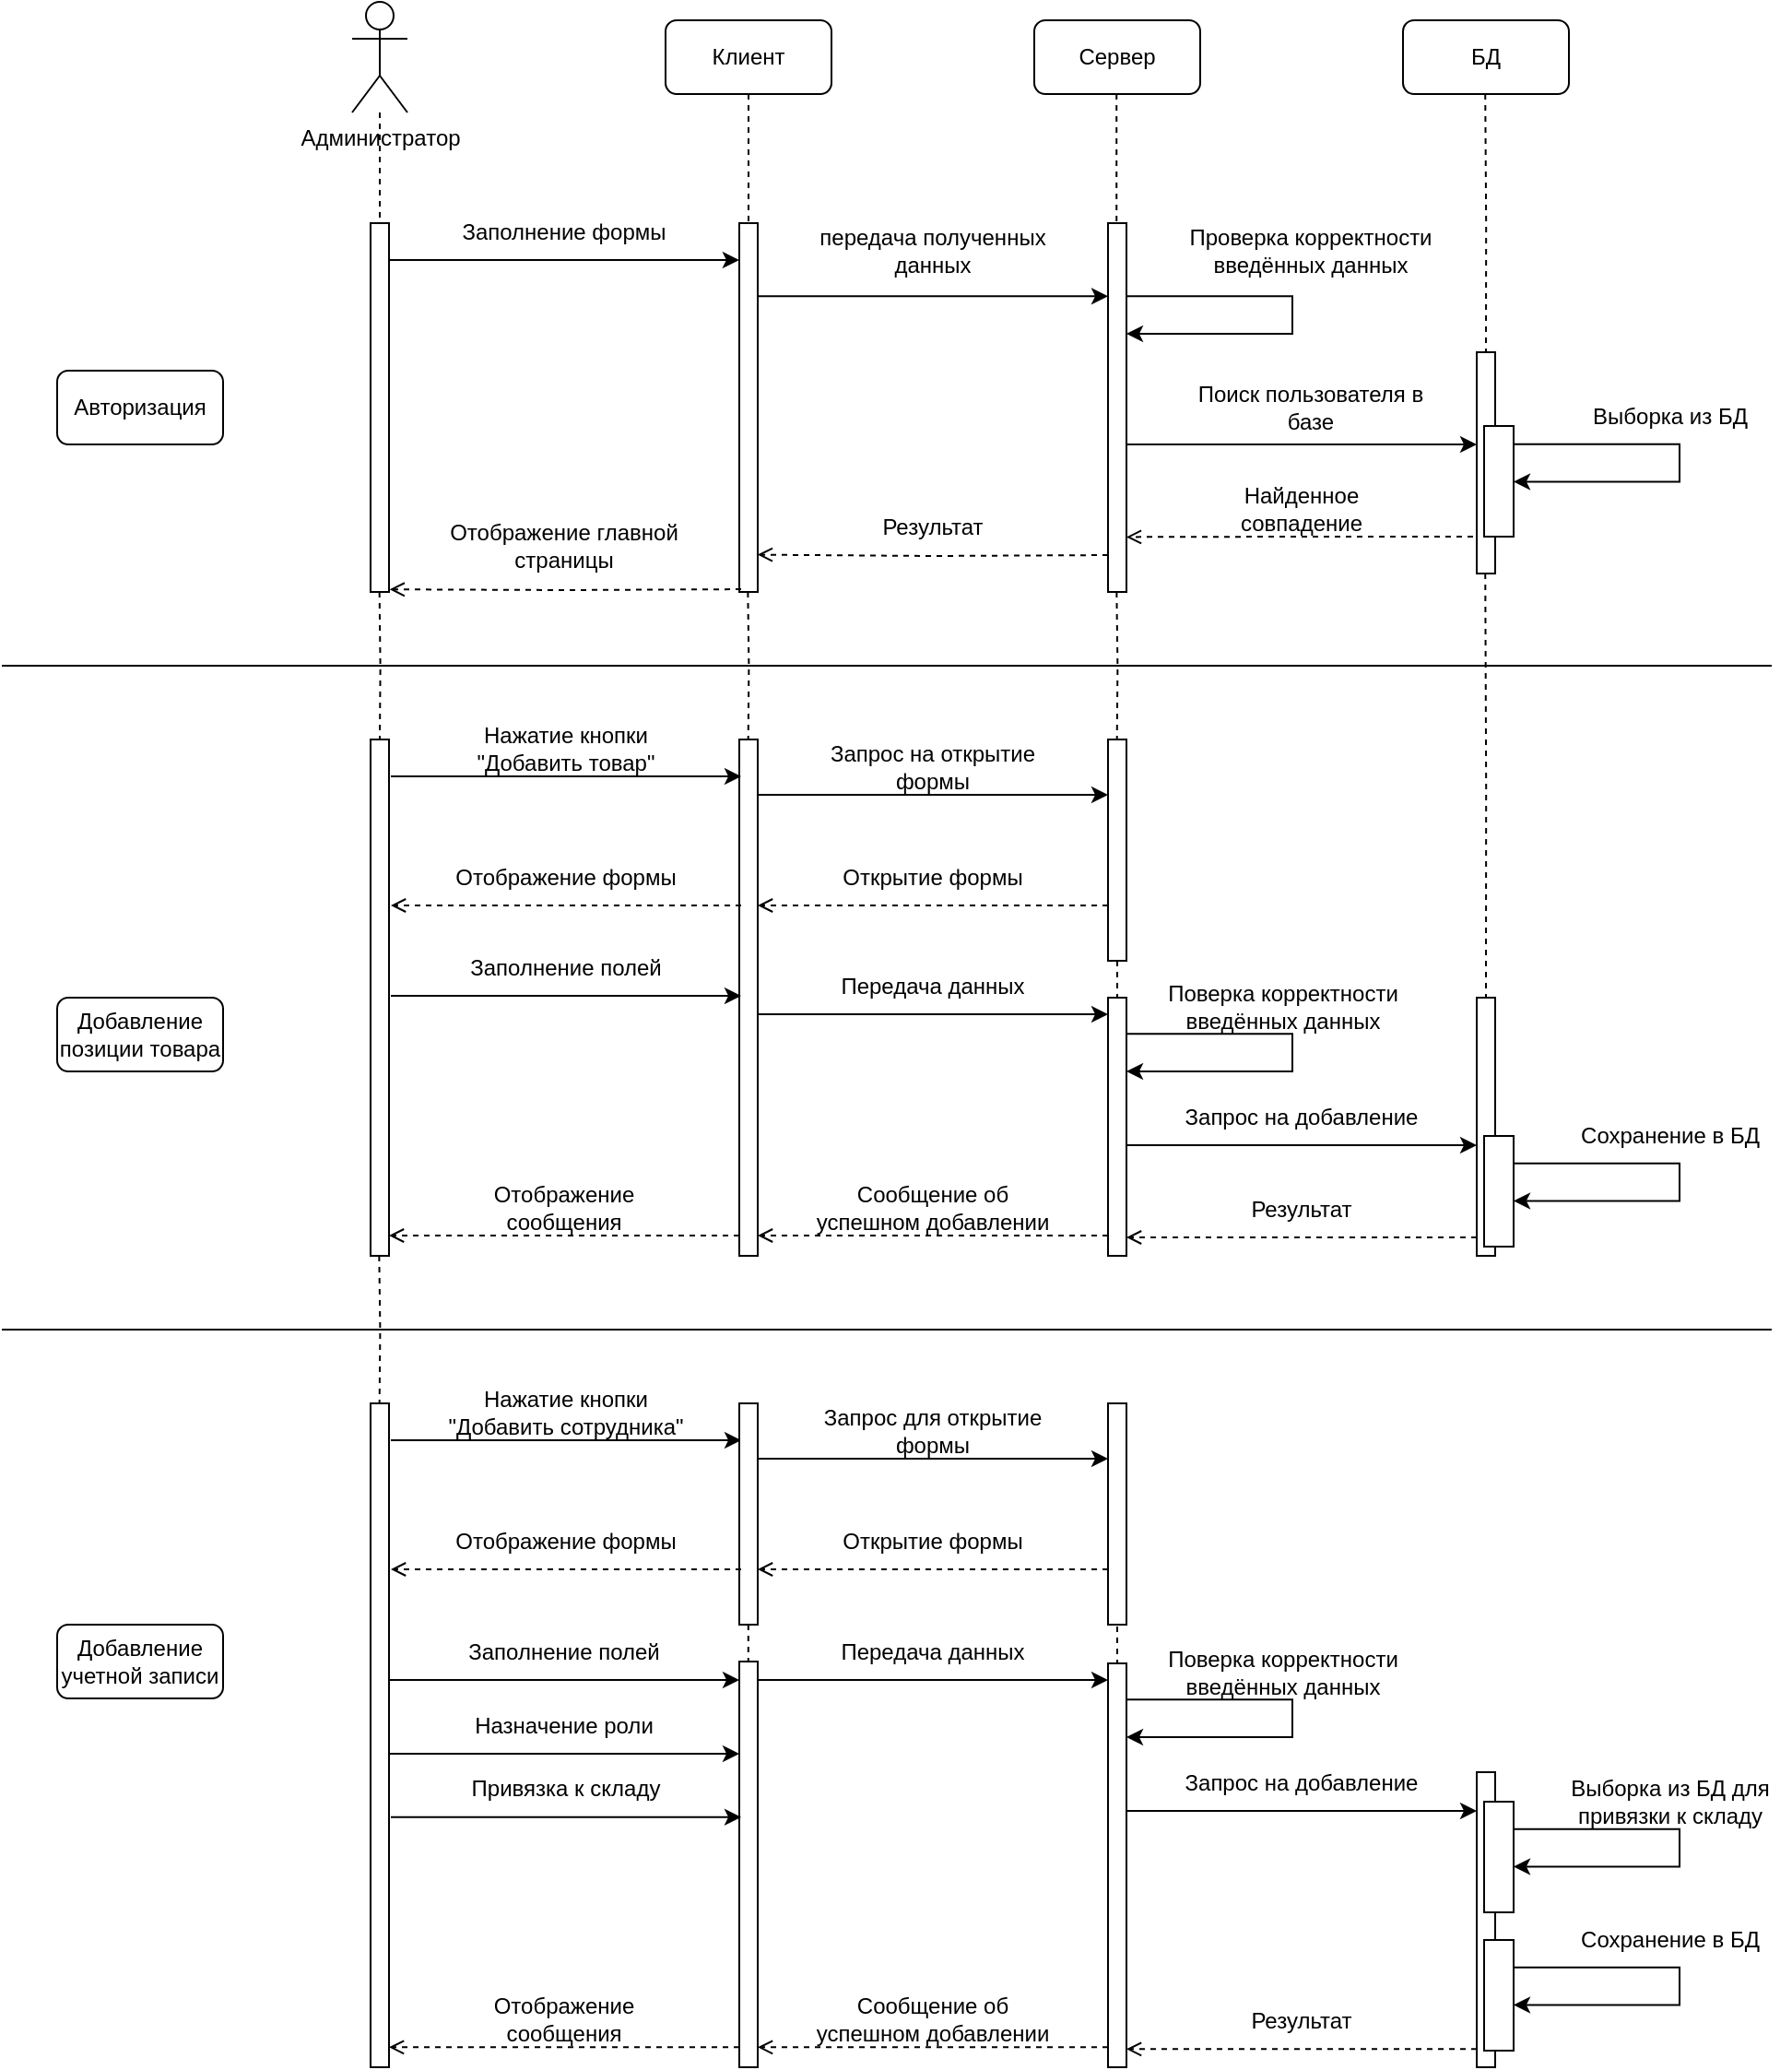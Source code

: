 <mxfile version="23.1.7" type="device">
  <diagram id="Cmftxj2f6Yi3PV9scG8a" name="Страница — 1">
    <mxGraphModel dx="4144" dy="2088" grid="1" gridSize="10" guides="1" tooltips="1" connect="1" arrows="1" fold="1" page="1" pageScale="1" pageWidth="3300" pageHeight="4681" math="0" shadow="0">
      <root>
        <mxCell id="0" />
        <mxCell id="1" parent="0" />
        <mxCell id="lHNl9456R37QV3BzGGLT-1" value="Авторизация" style="rounded=1;whiteSpace=wrap;html=1;" vertex="1" parent="1">
          <mxGeometry x="230" y="260" width="90" height="40" as="geometry" />
        </mxCell>
        <mxCell id="lHNl9456R37QV3BzGGLT-2" style="edgeStyle=orthogonalEdgeStyle;rounded=0;orthogonalLoop=1;jettySize=auto;html=1;dashed=1;endArrow=none;endFill=0;" edge="1" parent="1" source="lHNl9456R37QV3BzGGLT-3" target="lHNl9456R37QV3BzGGLT-5">
          <mxGeometry relative="1" as="geometry" />
        </mxCell>
        <mxCell id="lHNl9456R37QV3BzGGLT-3" value="Администратор" style="shape=umlActor;verticalLabelPosition=bottom;verticalAlign=top;html=1;outlineConnect=0;" vertex="1" parent="1">
          <mxGeometry x="390" y="60" width="30" height="60" as="geometry" />
        </mxCell>
        <mxCell id="lHNl9456R37QV3BzGGLT-4" style="edgeStyle=orthogonalEdgeStyle;rounded=0;orthogonalLoop=1;jettySize=auto;html=1;entryX=-0.007;entryY=0.1;entryDx=0;entryDy=0;exitX=1;exitY=0.1;exitDx=0;exitDy=0;exitPerimeter=0;entryPerimeter=0;" edge="1" parent="1" source="lHNl9456R37QV3BzGGLT-5" target="lHNl9456R37QV3BzGGLT-8">
          <mxGeometry relative="1" as="geometry" />
        </mxCell>
        <mxCell id="lHNl9456R37QV3BzGGLT-5" value="" style="rounded=0;whiteSpace=wrap;html=1;" vertex="1" parent="1">
          <mxGeometry x="400" y="180" width="10" height="200" as="geometry" />
        </mxCell>
        <mxCell id="lHNl9456R37QV3BzGGLT-6" style="edgeStyle=orthogonalEdgeStyle;rounded=0;orthogonalLoop=1;jettySize=auto;html=1;entryX=0.5;entryY=0;entryDx=0;entryDy=0;dashed=1;endArrow=none;endFill=0;" edge="1" parent="1" source="lHNl9456R37QV3BzGGLT-7" target="lHNl9456R37QV3BzGGLT-8">
          <mxGeometry relative="1" as="geometry" />
        </mxCell>
        <mxCell id="lHNl9456R37QV3BzGGLT-7" value="Клиент" style="rounded=1;whiteSpace=wrap;html=1;" vertex="1" parent="1">
          <mxGeometry x="560" y="70" width="90" height="40" as="geometry" />
        </mxCell>
        <mxCell id="lHNl9456R37QV3BzGGLT-8" value="" style="rounded=0;whiteSpace=wrap;html=1;" vertex="1" parent="1">
          <mxGeometry x="600" y="180" width="10" height="200" as="geometry" />
        </mxCell>
        <mxCell id="lHNl9456R37QV3BzGGLT-9" value="Сервер" style="rounded=1;whiteSpace=wrap;html=1;" vertex="1" parent="1">
          <mxGeometry x="760" y="70" width="90" height="40" as="geometry" />
        </mxCell>
        <mxCell id="lHNl9456R37QV3BzGGLT-10" value="" style="rounded=0;whiteSpace=wrap;html=1;" vertex="1" parent="1">
          <mxGeometry x="800" y="180" width="10" height="200" as="geometry" />
        </mxCell>
        <mxCell id="lHNl9456R37QV3BzGGLT-11" value="БД" style="rounded=1;whiteSpace=wrap;html=1;" vertex="1" parent="1">
          <mxGeometry x="960" y="70" width="90" height="40" as="geometry" />
        </mxCell>
        <mxCell id="lHNl9456R37QV3BzGGLT-12" style="edgeStyle=orthogonalEdgeStyle;rounded=0;orthogonalLoop=1;jettySize=auto;html=1;exitX=0;exitY=0.75;exitDx=0;exitDy=0;entryX=0.995;entryY=0.851;entryDx=0;entryDy=0;entryPerimeter=0;dashed=1;endArrow=open;endFill=0;" edge="1" parent="1" target="lHNl9456R37QV3BzGGLT-10">
          <mxGeometry relative="1" as="geometry">
            <mxPoint x="1004.0" y="350.04" as="sourcePoint" />
            <mxPoint x="814" y="350.84" as="targetPoint" />
            <Array as="points">
              <mxPoint x="904" y="350" />
            </Array>
          </mxGeometry>
        </mxCell>
        <mxCell id="lHNl9456R37QV3BzGGLT-13" value="" style="rounded=0;whiteSpace=wrap;html=1;" vertex="1" parent="1">
          <mxGeometry x="1000" y="250" width="10" height="120" as="geometry" />
        </mxCell>
        <mxCell id="lHNl9456R37QV3BzGGLT-14" style="edgeStyle=orthogonalEdgeStyle;rounded=0;orthogonalLoop=1;jettySize=auto;html=1;entryX=0.5;entryY=0;entryDx=0;entryDy=0;dashed=1;endArrow=none;endFill=0;" edge="1" parent="1">
          <mxGeometry relative="1" as="geometry">
            <mxPoint x="804.62" y="110" as="sourcePoint" />
            <mxPoint x="804.62" y="180" as="targetPoint" />
          </mxGeometry>
        </mxCell>
        <mxCell id="lHNl9456R37QV3BzGGLT-15" style="edgeStyle=orthogonalEdgeStyle;rounded=0;orthogonalLoop=1;jettySize=auto;html=1;dashed=1;endArrow=none;endFill=0;entryX=0.5;entryY=0;entryDx=0;entryDy=0;" edge="1" parent="1" target="lHNl9456R37QV3BzGGLT-13">
          <mxGeometry relative="1" as="geometry">
            <mxPoint x="1004.62" y="110" as="sourcePoint" />
            <mxPoint x="1005" y="230" as="targetPoint" />
          </mxGeometry>
        </mxCell>
        <mxCell id="lHNl9456R37QV3BzGGLT-16" style="edgeStyle=orthogonalEdgeStyle;rounded=0;orthogonalLoop=1;jettySize=auto;html=1;entryX=-0.007;entryY=0.1;entryDx=0;entryDy=0;exitX=1;exitY=0.1;exitDx=0;exitDy=0;exitPerimeter=0;entryPerimeter=0;" edge="1" parent="1">
          <mxGeometry relative="1" as="geometry">
            <mxPoint x="610" y="219.63" as="sourcePoint" />
            <mxPoint x="800" y="219.63" as="targetPoint" />
          </mxGeometry>
        </mxCell>
        <mxCell id="lHNl9456R37QV3BzGGLT-17" style="edgeStyle=orthogonalEdgeStyle;rounded=0;orthogonalLoop=1;jettySize=auto;html=1;entryX=-0.007;entryY=0.1;entryDx=0;entryDy=0;exitX=1;exitY=0.1;exitDx=0;exitDy=0;exitPerimeter=0;entryPerimeter=0;" edge="1" parent="1">
          <mxGeometry relative="1" as="geometry">
            <mxPoint x="810" y="300" as="sourcePoint" />
            <mxPoint x="1000" y="300" as="targetPoint" />
          </mxGeometry>
        </mxCell>
        <mxCell id="lHNl9456R37QV3BzGGLT-18" style="edgeStyle=orthogonalEdgeStyle;rounded=0;orthogonalLoop=1;jettySize=auto;html=1;exitX=1;exitY=0.1;exitDx=0;exitDy=0;exitPerimeter=0;" edge="1" parent="1">
          <mxGeometry relative="1" as="geometry">
            <mxPoint x="810" y="219.63" as="sourcePoint" />
            <mxPoint x="810" y="240" as="targetPoint" />
            <Array as="points">
              <mxPoint x="900" y="220" />
              <mxPoint x="900" y="240" />
              <mxPoint x="810" y="240" />
            </Array>
          </mxGeometry>
        </mxCell>
        <mxCell id="lHNl9456R37QV3BzGGLT-19" value="" style="rounded=0;whiteSpace=wrap;html=1;" vertex="1" parent="1">
          <mxGeometry x="1004" y="290" width="16" height="60" as="geometry" />
        </mxCell>
        <mxCell id="lHNl9456R37QV3BzGGLT-20" style="edgeStyle=orthogonalEdgeStyle;rounded=0;orthogonalLoop=1;jettySize=auto;html=1;exitX=1;exitY=0.1;exitDx=0;exitDy=0;exitPerimeter=0;" edge="1" parent="1">
          <mxGeometry relative="1" as="geometry">
            <mxPoint x="1020" y="299.85" as="sourcePoint" />
            <mxPoint x="1020" y="320.22" as="targetPoint" />
            <Array as="points">
              <mxPoint x="1110" y="300.22" />
              <mxPoint x="1110" y="320.22" />
              <mxPoint x="1020" y="320.22" />
            </Array>
          </mxGeometry>
        </mxCell>
        <mxCell id="lHNl9456R37QV3BzGGLT-21" style="edgeStyle=orthogonalEdgeStyle;rounded=0;orthogonalLoop=1;jettySize=auto;html=1;exitX=0;exitY=0.75;exitDx=0;exitDy=0;entryX=0.992;entryY=0.899;entryDx=0;entryDy=0;entryPerimeter=0;dashed=1;endArrow=open;endFill=0;" edge="1" parent="1" target="lHNl9456R37QV3BzGGLT-8">
          <mxGeometry relative="1" as="geometry">
            <mxPoint x="800" y="360" as="sourcePoint" />
            <mxPoint x="610" y="361" as="targetPoint" />
          </mxGeometry>
        </mxCell>
        <mxCell id="lHNl9456R37QV3BzGGLT-22" style="edgeStyle=orthogonalEdgeStyle;rounded=0;orthogonalLoop=1;jettySize=auto;html=1;exitX=0;exitY=0.75;exitDx=0;exitDy=0;entryX=1.034;entryY=0.993;entryDx=0;entryDy=0;entryPerimeter=0;dashed=1;endArrow=open;endFill=0;" edge="1" parent="1" target="lHNl9456R37QV3BzGGLT-5">
          <mxGeometry relative="1" as="geometry">
            <mxPoint x="601" y="378.52" as="sourcePoint" />
            <mxPoint x="411" y="379.52" as="targetPoint" />
          </mxGeometry>
        </mxCell>
        <mxCell id="lHNl9456R37QV3BzGGLT-23" value="Заполнение формы" style="text;html=1;strokeColor=none;fillColor=none;align=center;verticalAlign=middle;whiteSpace=wrap;rounded=0;" vertex="1" parent="1">
          <mxGeometry x="440" y="170" width="130" height="30" as="geometry" />
        </mxCell>
        <mxCell id="lHNl9456R37QV3BzGGLT-24" value="передача полученных данных" style="text;html=1;strokeColor=none;fillColor=none;align=center;verticalAlign=middle;whiteSpace=wrap;rounded=0;" vertex="1" parent="1">
          <mxGeometry x="640" y="180" width="130" height="30" as="geometry" />
        </mxCell>
        <mxCell id="lHNl9456R37QV3BzGGLT-25" value="Проверка корректности введённых данных" style="text;html=1;strokeColor=none;fillColor=none;align=center;verticalAlign=middle;whiteSpace=wrap;rounded=0;" vertex="1" parent="1">
          <mxGeometry x="840" y="180" width="140" height="30" as="geometry" />
        </mxCell>
        <mxCell id="lHNl9456R37QV3BzGGLT-26" value="Поиск пользователя в базе" style="text;html=1;strokeColor=none;fillColor=none;align=center;verticalAlign=middle;whiteSpace=wrap;rounded=0;" vertex="1" parent="1">
          <mxGeometry x="845" y="265" width="130" height="30" as="geometry" />
        </mxCell>
        <mxCell id="lHNl9456R37QV3BzGGLT-27" value="Выборка из БД" style="text;html=1;strokeColor=none;fillColor=none;align=center;verticalAlign=middle;whiteSpace=wrap;rounded=0;" vertex="1" parent="1">
          <mxGeometry x="1040" y="270" width="130" height="30" as="geometry" />
        </mxCell>
        <mxCell id="lHNl9456R37QV3BzGGLT-28" value="Найденное совпадение" style="text;html=1;strokeColor=none;fillColor=none;align=center;verticalAlign=middle;whiteSpace=wrap;rounded=0;" vertex="1" parent="1">
          <mxGeometry x="840" y="320" width="130" height="30" as="geometry" />
        </mxCell>
        <mxCell id="lHNl9456R37QV3BzGGLT-29" value="Результат" style="text;html=1;strokeColor=none;fillColor=none;align=center;verticalAlign=middle;whiteSpace=wrap;rounded=0;" vertex="1" parent="1">
          <mxGeometry x="640" y="330" width="130" height="30" as="geometry" />
        </mxCell>
        <mxCell id="lHNl9456R37QV3BzGGLT-30" value="Отображение главной страницы" style="text;html=1;strokeColor=none;fillColor=none;align=center;verticalAlign=middle;whiteSpace=wrap;rounded=0;" vertex="1" parent="1">
          <mxGeometry x="440" y="340" width="130" height="30" as="geometry" />
        </mxCell>
        <mxCell id="lHNl9456R37QV3BzGGLT-31" value="" style="endArrow=none;html=1;rounded=0;" edge="1" parent="1">
          <mxGeometry width="50" height="50" relative="1" as="geometry">
            <mxPoint x="200" y="420" as="sourcePoint" />
            <mxPoint x="1160" y="420" as="targetPoint" />
          </mxGeometry>
        </mxCell>
        <mxCell id="lHNl9456R37QV3BzGGLT-32" value="Добавление позиции товара" style="rounded=1;whiteSpace=wrap;html=1;" vertex="1" parent="1">
          <mxGeometry x="230" y="600" width="90" height="40" as="geometry" />
        </mxCell>
        <mxCell id="lHNl9456R37QV3BzGGLT-33" value="" style="rounded=0;whiteSpace=wrap;html=1;" vertex="1" parent="1">
          <mxGeometry x="400" y="460" width="10" height="280" as="geometry" />
        </mxCell>
        <mxCell id="lHNl9456R37QV3BzGGLT-34" style="edgeStyle=orthogonalEdgeStyle;rounded=0;orthogonalLoop=1;jettySize=auto;html=1;entryX=0.5;entryY=0;entryDx=0;entryDy=0;dashed=1;endArrow=none;endFill=0;" edge="1" parent="1" target="lHNl9456R37QV3BzGGLT-33">
          <mxGeometry relative="1" as="geometry">
            <mxPoint x="404.83" y="380" as="sourcePoint" />
            <mxPoint x="404.83" y="450" as="targetPoint" />
          </mxGeometry>
        </mxCell>
        <mxCell id="lHNl9456R37QV3BzGGLT-35" value="" style="rounded=0;whiteSpace=wrap;html=1;" vertex="1" parent="1">
          <mxGeometry x="600" y="460" width="10" height="280" as="geometry" />
        </mxCell>
        <mxCell id="lHNl9456R37QV3BzGGLT-36" style="edgeStyle=orthogonalEdgeStyle;rounded=0;orthogonalLoop=1;jettySize=auto;html=1;entryX=-0.007;entryY=0.1;entryDx=0;entryDy=0;exitX=1;exitY=0.1;exitDx=0;exitDy=0;exitPerimeter=0;entryPerimeter=0;" edge="1" parent="1">
          <mxGeometry relative="1" as="geometry">
            <mxPoint x="411" y="480" as="sourcePoint" />
            <mxPoint x="601" y="480" as="targetPoint" />
          </mxGeometry>
        </mxCell>
        <mxCell id="lHNl9456R37QV3BzGGLT-37" value="Нажатие кнопки &quot;Добавить товар&quot;" style="text;html=1;strokeColor=none;fillColor=none;align=center;verticalAlign=middle;whiteSpace=wrap;rounded=0;" vertex="1" parent="1">
          <mxGeometry x="441" y="450" width="130" height="30" as="geometry" />
        </mxCell>
        <mxCell id="lHNl9456R37QV3BzGGLT-38" value="" style="rounded=0;whiteSpace=wrap;html=1;" vertex="1" parent="1">
          <mxGeometry x="800" y="460" width="10" height="120" as="geometry" />
        </mxCell>
        <mxCell id="lHNl9456R37QV3BzGGLT-39" style="edgeStyle=orthogonalEdgeStyle;rounded=0;orthogonalLoop=1;jettySize=auto;html=1;entryX=-0.007;entryY=0.1;entryDx=0;entryDy=0;exitX=1;exitY=0.1;exitDx=0;exitDy=0;exitPerimeter=0;entryPerimeter=0;" edge="1" parent="1">
          <mxGeometry relative="1" as="geometry">
            <mxPoint x="610" y="490" as="sourcePoint" />
            <mxPoint x="800" y="490" as="targetPoint" />
          </mxGeometry>
        </mxCell>
        <mxCell id="lHNl9456R37QV3BzGGLT-40" value="Запрос на открытие формы" style="text;html=1;strokeColor=none;fillColor=none;align=center;verticalAlign=middle;whiteSpace=wrap;rounded=0;" vertex="1" parent="1">
          <mxGeometry x="640" y="460" width="130" height="30" as="geometry" />
        </mxCell>
        <mxCell id="lHNl9456R37QV3BzGGLT-41" style="edgeStyle=orthogonalEdgeStyle;rounded=0;orthogonalLoop=1;jettySize=auto;html=1;exitX=0;exitY=0.75;exitDx=0;exitDy=0;entryX=0.992;entryY=0.899;entryDx=0;entryDy=0;entryPerimeter=0;dashed=1;endArrow=open;endFill=0;" edge="1" parent="1">
          <mxGeometry relative="1" as="geometry">
            <mxPoint x="800" y="550" as="sourcePoint" />
            <mxPoint x="610" y="550" as="targetPoint" />
          </mxGeometry>
        </mxCell>
        <mxCell id="lHNl9456R37QV3BzGGLT-42" value="Открытие формы" style="text;html=1;strokeColor=none;fillColor=none;align=center;verticalAlign=middle;whiteSpace=wrap;rounded=0;" vertex="1" parent="1">
          <mxGeometry x="640" y="520" width="130" height="30" as="geometry" />
        </mxCell>
        <mxCell id="lHNl9456R37QV3BzGGLT-43" value="Отображение формы" style="text;html=1;strokeColor=none;fillColor=none;align=center;verticalAlign=middle;whiteSpace=wrap;rounded=0;" vertex="1" parent="1">
          <mxGeometry x="441" y="520" width="130" height="30" as="geometry" />
        </mxCell>
        <mxCell id="lHNl9456R37QV3BzGGLT-44" style="edgeStyle=orthogonalEdgeStyle;rounded=0;orthogonalLoop=1;jettySize=auto;html=1;exitX=0;exitY=0.75;exitDx=0;exitDy=0;entryX=0.992;entryY=0.899;entryDx=0;entryDy=0;entryPerimeter=0;dashed=1;endArrow=open;endFill=0;" edge="1" parent="1">
          <mxGeometry relative="1" as="geometry">
            <mxPoint x="601" y="550" as="sourcePoint" />
            <mxPoint x="411" y="550" as="targetPoint" />
          </mxGeometry>
        </mxCell>
        <mxCell id="lHNl9456R37QV3BzGGLT-45" style="edgeStyle=orthogonalEdgeStyle;rounded=0;orthogonalLoop=1;jettySize=auto;html=1;entryX=-0.007;entryY=0.1;entryDx=0;entryDy=0;exitX=1;exitY=0.1;exitDx=0;exitDy=0;exitPerimeter=0;entryPerimeter=0;" edge="1" parent="1">
          <mxGeometry relative="1" as="geometry">
            <mxPoint x="411" y="599" as="sourcePoint" />
            <mxPoint x="601" y="599" as="targetPoint" />
          </mxGeometry>
        </mxCell>
        <mxCell id="lHNl9456R37QV3BzGGLT-46" value="Заполнение полей" style="text;html=1;strokeColor=none;fillColor=none;align=center;verticalAlign=middle;whiteSpace=wrap;rounded=0;" vertex="1" parent="1">
          <mxGeometry x="441" y="569" width="130" height="30" as="geometry" />
        </mxCell>
        <mxCell id="lHNl9456R37QV3BzGGLT-47" style="edgeStyle=orthogonalEdgeStyle;rounded=0;orthogonalLoop=1;jettySize=auto;html=1;entryX=-0.007;entryY=0.1;entryDx=0;entryDy=0;exitX=1;exitY=0.1;exitDx=0;exitDy=0;exitPerimeter=0;entryPerimeter=0;" edge="1" parent="1">
          <mxGeometry relative="1" as="geometry">
            <mxPoint x="610" y="609" as="sourcePoint" />
            <mxPoint x="800" y="609" as="targetPoint" />
          </mxGeometry>
        </mxCell>
        <mxCell id="lHNl9456R37QV3BzGGLT-48" value="Передача данных" style="text;html=1;strokeColor=none;fillColor=none;align=center;verticalAlign=middle;whiteSpace=wrap;rounded=0;" vertex="1" parent="1">
          <mxGeometry x="640" y="579" width="130" height="30" as="geometry" />
        </mxCell>
        <mxCell id="lHNl9456R37QV3BzGGLT-49" value="" style="rounded=0;whiteSpace=wrap;html=1;" vertex="1" parent="1">
          <mxGeometry x="800" y="600" width="10" height="140" as="geometry" />
        </mxCell>
        <mxCell id="lHNl9456R37QV3BzGGLT-50" value="Поверка корректности введённых данных" style="text;html=1;strokeColor=none;fillColor=none;align=center;verticalAlign=middle;whiteSpace=wrap;rounded=0;" vertex="1" parent="1">
          <mxGeometry x="830" y="589.78" width="130" height="30" as="geometry" />
        </mxCell>
        <mxCell id="lHNl9456R37QV3BzGGLT-51" style="edgeStyle=orthogonalEdgeStyle;rounded=0;orthogonalLoop=1;jettySize=auto;html=1;exitX=1;exitY=0.1;exitDx=0;exitDy=0;exitPerimeter=0;" edge="1" parent="1">
          <mxGeometry relative="1" as="geometry">
            <mxPoint x="810" y="619.63" as="sourcePoint" />
            <mxPoint x="810" y="640" as="targetPoint" />
            <Array as="points">
              <mxPoint x="900" y="620" />
              <mxPoint x="900" y="640" />
              <mxPoint x="810" y="640" />
            </Array>
          </mxGeometry>
        </mxCell>
        <mxCell id="lHNl9456R37QV3BzGGLT-52" value="" style="rounded=0;whiteSpace=wrap;html=1;" vertex="1" parent="1">
          <mxGeometry x="1000" y="600" width="10" height="140" as="geometry" />
        </mxCell>
        <mxCell id="lHNl9456R37QV3BzGGLT-53" style="edgeStyle=orthogonalEdgeStyle;rounded=0;orthogonalLoop=1;jettySize=auto;html=1;entryX=-0.007;entryY=0.1;entryDx=0;entryDy=0;exitX=1;exitY=0.1;exitDx=0;exitDy=0;exitPerimeter=0;entryPerimeter=0;" edge="1" parent="1">
          <mxGeometry relative="1" as="geometry">
            <mxPoint x="810" y="680" as="sourcePoint" />
            <mxPoint x="1000" y="680" as="targetPoint" />
          </mxGeometry>
        </mxCell>
        <mxCell id="lHNl9456R37QV3BzGGLT-54" value="Запрос на добавление" style="text;html=1;strokeColor=none;fillColor=none;align=center;verticalAlign=middle;whiteSpace=wrap;rounded=0;" vertex="1" parent="1">
          <mxGeometry x="840" y="650" width="130" height="30" as="geometry" />
        </mxCell>
        <mxCell id="lHNl9456R37QV3BzGGLT-55" value="Сохранение в БД" style="text;html=1;strokeColor=none;fillColor=none;align=center;verticalAlign=middle;whiteSpace=wrap;rounded=0;" vertex="1" parent="1">
          <mxGeometry x="1040" y="660" width="130" height="30" as="geometry" />
        </mxCell>
        <mxCell id="lHNl9456R37QV3BzGGLT-56" style="edgeStyle=orthogonalEdgeStyle;rounded=0;orthogonalLoop=1;jettySize=auto;html=1;exitX=1;exitY=0.1;exitDx=0;exitDy=0;exitPerimeter=0;" edge="1" parent="1">
          <mxGeometry relative="1" as="geometry">
            <mxPoint x="1020" y="689.85" as="sourcePoint" />
            <mxPoint x="1020" y="710.22" as="targetPoint" />
            <Array as="points">
              <mxPoint x="1110" y="690.22" />
              <mxPoint x="1110" y="710.22" />
              <mxPoint x="1020" y="710.22" />
            </Array>
          </mxGeometry>
        </mxCell>
        <mxCell id="lHNl9456R37QV3BzGGLT-57" value="" style="rounded=0;whiteSpace=wrap;html=1;" vertex="1" parent="1">
          <mxGeometry x="1004" y="675" width="16" height="60" as="geometry" />
        </mxCell>
        <mxCell id="lHNl9456R37QV3BzGGLT-58" value="Результат" style="text;html=1;strokeColor=none;fillColor=none;align=center;verticalAlign=middle;whiteSpace=wrap;rounded=0;" vertex="1" parent="1">
          <mxGeometry x="840" y="700" width="130" height="30" as="geometry" />
        </mxCell>
        <mxCell id="lHNl9456R37QV3BzGGLT-59" style="edgeStyle=orthogonalEdgeStyle;rounded=0;orthogonalLoop=1;jettySize=auto;html=1;exitX=0;exitY=0.75;exitDx=0;exitDy=0;entryX=0.992;entryY=0.899;entryDx=0;entryDy=0;entryPerimeter=0;dashed=1;endArrow=open;endFill=0;" edge="1" parent="1">
          <mxGeometry relative="1" as="geometry">
            <mxPoint x="1000" y="730" as="sourcePoint" />
            <mxPoint x="810" y="730" as="targetPoint" />
          </mxGeometry>
        </mxCell>
        <mxCell id="lHNl9456R37QV3BzGGLT-60" value="Сообщение об успешном добавлении" style="text;html=1;strokeColor=none;fillColor=none;align=center;verticalAlign=middle;whiteSpace=wrap;rounded=0;" vertex="1" parent="1">
          <mxGeometry x="640" y="699" width="130" height="30" as="geometry" />
        </mxCell>
        <mxCell id="lHNl9456R37QV3BzGGLT-61" style="edgeStyle=orthogonalEdgeStyle;rounded=0;orthogonalLoop=1;jettySize=auto;html=1;exitX=0;exitY=0.75;exitDx=0;exitDy=0;entryX=0.992;entryY=0.899;entryDx=0;entryDy=0;entryPerimeter=0;dashed=1;endArrow=open;endFill=0;" edge="1" parent="1">
          <mxGeometry relative="1" as="geometry">
            <mxPoint x="800" y="729" as="sourcePoint" />
            <mxPoint x="610" y="729" as="targetPoint" />
          </mxGeometry>
        </mxCell>
        <mxCell id="lHNl9456R37QV3BzGGLT-62" value="Отображение сообщения" style="text;html=1;strokeColor=none;fillColor=none;align=center;verticalAlign=middle;whiteSpace=wrap;rounded=0;" vertex="1" parent="1">
          <mxGeometry x="440" y="699" width="130" height="30" as="geometry" />
        </mxCell>
        <mxCell id="lHNl9456R37QV3BzGGLT-63" style="edgeStyle=orthogonalEdgeStyle;rounded=0;orthogonalLoop=1;jettySize=auto;html=1;exitX=0;exitY=0.75;exitDx=0;exitDy=0;entryX=0.992;entryY=0.899;entryDx=0;entryDy=0;entryPerimeter=0;dashed=1;endArrow=open;endFill=0;" edge="1" parent="1">
          <mxGeometry relative="1" as="geometry">
            <mxPoint x="600" y="729" as="sourcePoint" />
            <mxPoint x="410" y="729" as="targetPoint" />
          </mxGeometry>
        </mxCell>
        <mxCell id="lHNl9456R37QV3BzGGLT-64" value="Добавление учетной записи" style="rounded=1;whiteSpace=wrap;html=1;" vertex="1" parent="1">
          <mxGeometry x="230" y="940" width="90" height="40" as="geometry" />
        </mxCell>
        <mxCell id="lHNl9456R37QV3BzGGLT-65" value="" style="rounded=0;whiteSpace=wrap;html=1;" vertex="1" parent="1">
          <mxGeometry x="400" y="820" width="10" height="360" as="geometry" />
        </mxCell>
        <mxCell id="lHNl9456R37QV3BzGGLT-66" value="" style="endArrow=none;html=1;rounded=0;" edge="1" parent="1">
          <mxGeometry width="50" height="50" relative="1" as="geometry">
            <mxPoint x="200" y="780" as="sourcePoint" />
            <mxPoint x="1160" y="780" as="targetPoint" />
          </mxGeometry>
        </mxCell>
        <mxCell id="lHNl9456R37QV3BzGGLT-67" style="edgeStyle=orthogonalEdgeStyle;rounded=0;orthogonalLoop=1;jettySize=auto;html=1;entryX=0.5;entryY=0;entryDx=0;entryDy=0;dashed=1;endArrow=none;endFill=0;" edge="1" parent="1">
          <mxGeometry relative="1" as="geometry">
            <mxPoint x="604.67" y="380" as="sourcePoint" />
            <mxPoint x="604.84" y="460" as="targetPoint" />
          </mxGeometry>
        </mxCell>
        <mxCell id="lHNl9456R37QV3BzGGLT-68" style="edgeStyle=orthogonalEdgeStyle;rounded=0;orthogonalLoop=1;jettySize=auto;html=1;entryX=0.5;entryY=0;entryDx=0;entryDy=0;dashed=1;endArrow=none;endFill=0;" edge="1" parent="1">
          <mxGeometry relative="1" as="geometry">
            <mxPoint x="804.68" y="380" as="sourcePoint" />
            <mxPoint x="804.85" y="460" as="targetPoint" />
          </mxGeometry>
        </mxCell>
        <mxCell id="lHNl9456R37QV3BzGGLT-69" style="edgeStyle=orthogonalEdgeStyle;rounded=0;orthogonalLoop=1;jettySize=auto;html=1;entryX=0.5;entryY=0;entryDx=0;entryDy=0;dashed=1;endArrow=none;endFill=0;" edge="1" parent="1" target="lHNl9456R37QV3BzGGLT-52">
          <mxGeometry relative="1" as="geometry">
            <mxPoint x="1004.63" y="370" as="sourcePoint" />
            <mxPoint x="1004.8" y="450" as="targetPoint" />
          </mxGeometry>
        </mxCell>
        <mxCell id="lHNl9456R37QV3BzGGLT-70" style="edgeStyle=orthogonalEdgeStyle;rounded=0;orthogonalLoop=1;jettySize=auto;html=1;dashed=1;endArrow=none;endFill=0;exitX=0.5;exitY=1;exitDx=0;exitDy=0;entryX=0.5;entryY=0;entryDx=0;entryDy=0;" edge="1" parent="1" source="lHNl9456R37QV3BzGGLT-38" target="lHNl9456R37QV3BzGGLT-49">
          <mxGeometry relative="1" as="geometry">
            <mxPoint x="870" y="410" as="sourcePoint" />
            <mxPoint x="870" y="480" as="targetPoint" />
          </mxGeometry>
        </mxCell>
        <mxCell id="lHNl9456R37QV3BzGGLT-71" style="edgeStyle=orthogonalEdgeStyle;rounded=0;orthogonalLoop=1;jettySize=auto;html=1;entryX=0.5;entryY=0;entryDx=0;entryDy=0;dashed=1;endArrow=none;endFill=0;" edge="1" parent="1">
          <mxGeometry relative="1" as="geometry">
            <mxPoint x="404.67" y="740" as="sourcePoint" />
            <mxPoint x="404.84" y="820" as="targetPoint" />
          </mxGeometry>
        </mxCell>
        <mxCell id="lHNl9456R37QV3BzGGLT-72" value="Нажатие кнопки &quot;Добавить сотрудника&quot;" style="text;html=1;strokeColor=none;fillColor=none;align=center;verticalAlign=middle;whiteSpace=wrap;rounded=0;" vertex="1" parent="1">
          <mxGeometry x="441" y="810" width="130" height="30" as="geometry" />
        </mxCell>
        <mxCell id="lHNl9456R37QV3BzGGLT-73" style="edgeStyle=orthogonalEdgeStyle;rounded=0;orthogonalLoop=1;jettySize=auto;html=1;entryX=-0.007;entryY=0.1;entryDx=0;entryDy=0;exitX=1;exitY=0.1;exitDx=0;exitDy=0;exitPerimeter=0;entryPerimeter=0;" edge="1" parent="1">
          <mxGeometry relative="1" as="geometry">
            <mxPoint x="411" y="840" as="sourcePoint" />
            <mxPoint x="601" y="840" as="targetPoint" />
          </mxGeometry>
        </mxCell>
        <mxCell id="lHNl9456R37QV3BzGGLT-74" value="" style="rounded=0;whiteSpace=wrap;html=1;" vertex="1" parent="1">
          <mxGeometry x="600" y="820" width="10" height="120" as="geometry" />
        </mxCell>
        <mxCell id="lHNl9456R37QV3BzGGLT-75" value="Запрос для открытие формы" style="text;html=1;strokeColor=none;fillColor=none;align=center;verticalAlign=middle;whiteSpace=wrap;rounded=0;" vertex="1" parent="1">
          <mxGeometry x="640" y="820" width="130" height="30" as="geometry" />
        </mxCell>
        <mxCell id="lHNl9456R37QV3BzGGLT-76" value="" style="rounded=0;whiteSpace=wrap;html=1;" vertex="1" parent="1">
          <mxGeometry x="800" y="820" width="10" height="120" as="geometry" />
        </mxCell>
        <mxCell id="lHNl9456R37QV3BzGGLT-77" value="Открытие формы" style="text;html=1;strokeColor=none;fillColor=none;align=center;verticalAlign=middle;whiteSpace=wrap;rounded=0;" vertex="1" parent="1">
          <mxGeometry x="640" y="880" width="130" height="30" as="geometry" />
        </mxCell>
        <mxCell id="lHNl9456R37QV3BzGGLT-78" style="edgeStyle=orthogonalEdgeStyle;rounded=0;orthogonalLoop=1;jettySize=auto;html=1;exitX=0;exitY=0.75;exitDx=0;exitDy=0;entryX=0.992;entryY=0.899;entryDx=0;entryDy=0;entryPerimeter=0;dashed=1;endArrow=open;endFill=0;" edge="1" parent="1">
          <mxGeometry relative="1" as="geometry">
            <mxPoint x="800" y="910" as="sourcePoint" />
            <mxPoint x="610" y="910" as="targetPoint" />
          </mxGeometry>
        </mxCell>
        <mxCell id="lHNl9456R37QV3BzGGLT-79" style="edgeStyle=orthogonalEdgeStyle;rounded=0;orthogonalLoop=1;jettySize=auto;html=1;exitX=0;exitY=0.75;exitDx=0;exitDy=0;entryX=0.992;entryY=0.899;entryDx=0;entryDy=0;entryPerimeter=0;dashed=1;endArrow=open;endFill=0;" edge="1" parent="1">
          <mxGeometry relative="1" as="geometry">
            <mxPoint x="601" y="910" as="sourcePoint" />
            <mxPoint x="411" y="910" as="targetPoint" />
          </mxGeometry>
        </mxCell>
        <mxCell id="lHNl9456R37QV3BzGGLT-80" value="Отображение формы" style="text;html=1;strokeColor=none;fillColor=none;align=center;verticalAlign=middle;whiteSpace=wrap;rounded=0;" vertex="1" parent="1">
          <mxGeometry x="441" y="880" width="130" height="30" as="geometry" />
        </mxCell>
        <mxCell id="lHNl9456R37QV3BzGGLT-81" style="edgeStyle=orthogonalEdgeStyle;rounded=0;orthogonalLoop=1;jettySize=auto;html=1;entryX=-0.007;entryY=0.1;entryDx=0;entryDy=0;exitX=1;exitY=0.1;exitDx=0;exitDy=0;exitPerimeter=0;entryPerimeter=0;" edge="1" parent="1">
          <mxGeometry relative="1" as="geometry">
            <mxPoint x="410" y="970" as="sourcePoint" />
            <mxPoint x="600" y="970" as="targetPoint" />
          </mxGeometry>
        </mxCell>
        <mxCell id="lHNl9456R37QV3BzGGLT-82" value="Заполнение полей" style="text;html=1;strokeColor=none;fillColor=none;align=center;verticalAlign=middle;whiteSpace=wrap;rounded=0;" vertex="1" parent="1">
          <mxGeometry x="440" y="940" width="130" height="30" as="geometry" />
        </mxCell>
        <mxCell id="lHNl9456R37QV3BzGGLT-83" value="" style="rounded=0;whiteSpace=wrap;html=1;" vertex="1" parent="1">
          <mxGeometry x="600" y="960" width="10" height="220" as="geometry" />
        </mxCell>
        <mxCell id="lHNl9456R37QV3BzGGLT-84" style="edgeStyle=orthogonalEdgeStyle;rounded=0;orthogonalLoop=1;jettySize=auto;html=1;entryX=-0.007;entryY=0.1;entryDx=0;entryDy=0;exitX=1;exitY=0.1;exitDx=0;exitDy=0;exitPerimeter=0;entryPerimeter=0;" edge="1" parent="1">
          <mxGeometry relative="1" as="geometry">
            <mxPoint x="410" y="1010" as="sourcePoint" />
            <mxPoint x="600" y="1010" as="targetPoint" />
          </mxGeometry>
        </mxCell>
        <mxCell id="lHNl9456R37QV3BzGGLT-85" value="Назначение роли" style="text;html=1;strokeColor=none;fillColor=none;align=center;verticalAlign=middle;whiteSpace=wrap;rounded=0;" vertex="1" parent="1">
          <mxGeometry x="440" y="980" width="130" height="30" as="geometry" />
        </mxCell>
        <mxCell id="lHNl9456R37QV3BzGGLT-86" style="edgeStyle=orthogonalEdgeStyle;rounded=0;orthogonalLoop=1;jettySize=auto;html=1;entryX=-0.007;entryY=0.1;entryDx=0;entryDy=0;exitX=1;exitY=0.1;exitDx=0;exitDy=0;exitPerimeter=0;entryPerimeter=0;" edge="1" parent="1">
          <mxGeometry relative="1" as="geometry">
            <mxPoint x="411" y="1044.41" as="sourcePoint" />
            <mxPoint x="601" y="1044.41" as="targetPoint" />
          </mxGeometry>
        </mxCell>
        <mxCell id="lHNl9456R37QV3BzGGLT-87" value="Привязка к складу" style="text;html=1;strokeColor=none;fillColor=none;align=center;verticalAlign=middle;whiteSpace=wrap;rounded=0;" vertex="1" parent="1">
          <mxGeometry x="441" y="1014.41" width="130" height="30" as="geometry" />
        </mxCell>
        <mxCell id="lHNl9456R37QV3BzGGLT-88" style="edgeStyle=orthogonalEdgeStyle;rounded=0;orthogonalLoop=1;jettySize=auto;html=1;entryX=-0.007;entryY=0.1;entryDx=0;entryDy=0;exitX=1;exitY=0.1;exitDx=0;exitDy=0;exitPerimeter=0;entryPerimeter=0;" edge="1" parent="1">
          <mxGeometry relative="1" as="geometry">
            <mxPoint x="610" y="970" as="sourcePoint" />
            <mxPoint x="800" y="970" as="targetPoint" />
          </mxGeometry>
        </mxCell>
        <mxCell id="lHNl9456R37QV3BzGGLT-89" value="Передача данных" style="text;html=1;strokeColor=none;fillColor=none;align=center;verticalAlign=middle;whiteSpace=wrap;rounded=0;" vertex="1" parent="1">
          <mxGeometry x="640" y="940" width="130" height="30" as="geometry" />
        </mxCell>
        <mxCell id="lHNl9456R37QV3BzGGLT-90" value="" style="rounded=0;whiteSpace=wrap;html=1;" vertex="1" parent="1">
          <mxGeometry x="800" y="961" width="10" height="219" as="geometry" />
        </mxCell>
        <mxCell id="lHNl9456R37QV3BzGGLT-91" value="Поверка корректности введённых данных" style="text;html=1;strokeColor=none;fillColor=none;align=center;verticalAlign=middle;whiteSpace=wrap;rounded=0;" vertex="1" parent="1">
          <mxGeometry x="830" y="950.78" width="130" height="30" as="geometry" />
        </mxCell>
        <mxCell id="lHNl9456R37QV3BzGGLT-92" style="edgeStyle=orthogonalEdgeStyle;rounded=0;orthogonalLoop=1;jettySize=auto;html=1;exitX=1;exitY=0.1;exitDx=0;exitDy=0;exitPerimeter=0;" edge="1" parent="1">
          <mxGeometry relative="1" as="geometry">
            <mxPoint x="810" y="980.63" as="sourcePoint" />
            <mxPoint x="810" y="1001" as="targetPoint" />
            <Array as="points">
              <mxPoint x="900" y="981" />
              <mxPoint x="900" y="1001" />
              <mxPoint x="810" y="1001" />
            </Array>
          </mxGeometry>
        </mxCell>
        <mxCell id="lHNl9456R37QV3BzGGLT-93" value="" style="rounded=0;whiteSpace=wrap;html=1;" vertex="1" parent="1">
          <mxGeometry x="1000" y="1020" width="10" height="160" as="geometry" />
        </mxCell>
        <mxCell id="lHNl9456R37QV3BzGGLT-94" style="edgeStyle=orthogonalEdgeStyle;rounded=0;orthogonalLoop=1;jettySize=auto;html=1;entryX=-0.007;entryY=0.1;entryDx=0;entryDy=0;exitX=1;exitY=0.1;exitDx=0;exitDy=0;exitPerimeter=0;entryPerimeter=0;" edge="1" parent="1">
          <mxGeometry relative="1" as="geometry">
            <mxPoint x="810" y="1041" as="sourcePoint" />
            <mxPoint x="1000" y="1041" as="targetPoint" />
          </mxGeometry>
        </mxCell>
        <mxCell id="lHNl9456R37QV3BzGGLT-95" value="Запрос на добавление" style="text;html=1;strokeColor=none;fillColor=none;align=center;verticalAlign=middle;whiteSpace=wrap;rounded=0;" vertex="1" parent="1">
          <mxGeometry x="840" y="1011" width="130" height="30" as="geometry" />
        </mxCell>
        <mxCell id="lHNl9456R37QV3BzGGLT-96" value="Выборка из БД для привязки к складу" style="text;html=1;strokeColor=none;fillColor=none;align=center;verticalAlign=middle;whiteSpace=wrap;rounded=0;" vertex="1" parent="1">
          <mxGeometry x="1040" y="1021" width="130" height="30" as="geometry" />
        </mxCell>
        <mxCell id="lHNl9456R37QV3BzGGLT-97" style="edgeStyle=orthogonalEdgeStyle;rounded=0;orthogonalLoop=1;jettySize=auto;html=1;exitX=1;exitY=0.1;exitDx=0;exitDy=0;exitPerimeter=0;" edge="1" parent="1">
          <mxGeometry relative="1" as="geometry">
            <mxPoint x="1020" y="1050.85" as="sourcePoint" />
            <mxPoint x="1020" y="1071.22" as="targetPoint" />
            <Array as="points">
              <mxPoint x="1110" y="1051.22" />
              <mxPoint x="1110" y="1071.22" />
              <mxPoint x="1020" y="1071.22" />
            </Array>
          </mxGeometry>
        </mxCell>
        <mxCell id="lHNl9456R37QV3BzGGLT-98" value="" style="rounded=0;whiteSpace=wrap;html=1;" vertex="1" parent="1">
          <mxGeometry x="1004" y="1036" width="16" height="60" as="geometry" />
        </mxCell>
        <mxCell id="lHNl9456R37QV3BzGGLT-99" value="Результат" style="text;html=1;strokeColor=none;fillColor=none;align=center;verticalAlign=middle;whiteSpace=wrap;rounded=0;" vertex="1" parent="1">
          <mxGeometry x="840" y="1140.17" width="130" height="30" as="geometry" />
        </mxCell>
        <mxCell id="lHNl9456R37QV3BzGGLT-100" style="edgeStyle=orthogonalEdgeStyle;rounded=0;orthogonalLoop=1;jettySize=auto;html=1;exitX=0;exitY=0.75;exitDx=0;exitDy=0;entryX=0.992;entryY=0.899;entryDx=0;entryDy=0;entryPerimeter=0;dashed=1;endArrow=open;endFill=0;" edge="1" parent="1">
          <mxGeometry relative="1" as="geometry">
            <mxPoint x="1000" y="1170.17" as="sourcePoint" />
            <mxPoint x="810" y="1170.17" as="targetPoint" />
          </mxGeometry>
        </mxCell>
        <mxCell id="lHNl9456R37QV3BzGGLT-101" value="Сообщение об успешном добавлении" style="text;html=1;strokeColor=none;fillColor=none;align=center;verticalAlign=middle;whiteSpace=wrap;rounded=0;" vertex="1" parent="1">
          <mxGeometry x="640" y="1139.17" width="130" height="30" as="geometry" />
        </mxCell>
        <mxCell id="lHNl9456R37QV3BzGGLT-102" style="edgeStyle=orthogonalEdgeStyle;rounded=0;orthogonalLoop=1;jettySize=auto;html=1;exitX=0;exitY=0.75;exitDx=0;exitDy=0;entryX=0.992;entryY=0.899;entryDx=0;entryDy=0;entryPerimeter=0;dashed=1;endArrow=open;endFill=0;" edge="1" parent="1">
          <mxGeometry relative="1" as="geometry">
            <mxPoint x="800" y="1169.17" as="sourcePoint" />
            <mxPoint x="610" y="1169.17" as="targetPoint" />
          </mxGeometry>
        </mxCell>
        <mxCell id="lHNl9456R37QV3BzGGLT-103" style="edgeStyle=orthogonalEdgeStyle;rounded=0;orthogonalLoop=1;jettySize=auto;html=1;dashed=1;endArrow=none;endFill=0;exitX=0.5;exitY=1;exitDx=0;exitDy=0;entryX=0.5;entryY=0;entryDx=0;entryDy=0;" edge="1" parent="1" target="lHNl9456R37QV3BzGGLT-90">
          <mxGeometry relative="1" as="geometry">
            <mxPoint x="805" y="941" as="sourcePoint" />
            <mxPoint x="870" y="841" as="targetPoint" />
          </mxGeometry>
        </mxCell>
        <mxCell id="lHNl9456R37QV3BzGGLT-104" style="edgeStyle=orthogonalEdgeStyle;rounded=0;orthogonalLoop=1;jettySize=auto;html=1;dashed=1;endArrow=none;endFill=0;exitX=0.5;exitY=1;exitDx=0;exitDy=0;entryX=0.5;entryY=0;entryDx=0;entryDy=0;" edge="1" parent="1">
          <mxGeometry relative="1" as="geometry">
            <mxPoint x="604.9" y="940" as="sourcePoint" />
            <mxPoint x="604.9" y="960" as="targetPoint" />
          </mxGeometry>
        </mxCell>
        <mxCell id="lHNl9456R37QV3BzGGLT-105" value="" style="rounded=0;whiteSpace=wrap;html=1;" vertex="1" parent="1">
          <mxGeometry x="1004" y="1111" width="16" height="60" as="geometry" />
        </mxCell>
        <mxCell id="lHNl9456R37QV3BzGGLT-106" style="edgeStyle=orthogonalEdgeStyle;rounded=0;orthogonalLoop=1;jettySize=auto;html=1;exitX=1;exitY=0.1;exitDx=0;exitDy=0;exitPerimeter=0;" edge="1" parent="1">
          <mxGeometry relative="1" as="geometry">
            <mxPoint x="1020" y="1125.85" as="sourcePoint" />
            <mxPoint x="1020" y="1146.22" as="targetPoint" />
            <Array as="points">
              <mxPoint x="1110" y="1126.22" />
              <mxPoint x="1110" y="1146.22" />
              <mxPoint x="1020" y="1146.22" />
            </Array>
          </mxGeometry>
        </mxCell>
        <mxCell id="lHNl9456R37QV3BzGGLT-107" value="Сохранение в БД" style="text;html=1;strokeColor=none;fillColor=none;align=center;verticalAlign=middle;whiteSpace=wrap;rounded=0;" vertex="1" parent="1">
          <mxGeometry x="1040" y="1096" width="130" height="30" as="geometry" />
        </mxCell>
        <mxCell id="lHNl9456R37QV3BzGGLT-108" style="edgeStyle=orthogonalEdgeStyle;rounded=0;orthogonalLoop=1;jettySize=auto;html=1;exitX=0;exitY=0.75;exitDx=0;exitDy=0;entryX=0.992;entryY=0.899;entryDx=0;entryDy=0;entryPerimeter=0;dashed=1;endArrow=open;endFill=0;" edge="1" parent="1">
          <mxGeometry relative="1" as="geometry">
            <mxPoint x="600" y="1169.17" as="sourcePoint" />
            <mxPoint x="410" y="1169.17" as="targetPoint" />
          </mxGeometry>
        </mxCell>
        <mxCell id="lHNl9456R37QV3BzGGLT-109" value="Отображение сообщения" style="text;html=1;strokeColor=none;fillColor=none;align=center;verticalAlign=middle;whiteSpace=wrap;rounded=0;" vertex="1" parent="1">
          <mxGeometry x="440" y="1139.17" width="130" height="30" as="geometry" />
        </mxCell>
        <mxCell id="lHNl9456R37QV3BzGGLT-110" style="edgeStyle=orthogonalEdgeStyle;rounded=0;orthogonalLoop=1;jettySize=auto;html=1;entryX=-0.007;entryY=0.1;entryDx=0;entryDy=0;exitX=1;exitY=0.1;exitDx=0;exitDy=0;exitPerimeter=0;entryPerimeter=0;" edge="1" parent="1">
          <mxGeometry relative="1" as="geometry">
            <mxPoint x="610" y="850" as="sourcePoint" />
            <mxPoint x="800" y="850" as="targetPoint" />
          </mxGeometry>
        </mxCell>
      </root>
    </mxGraphModel>
  </diagram>
</mxfile>

